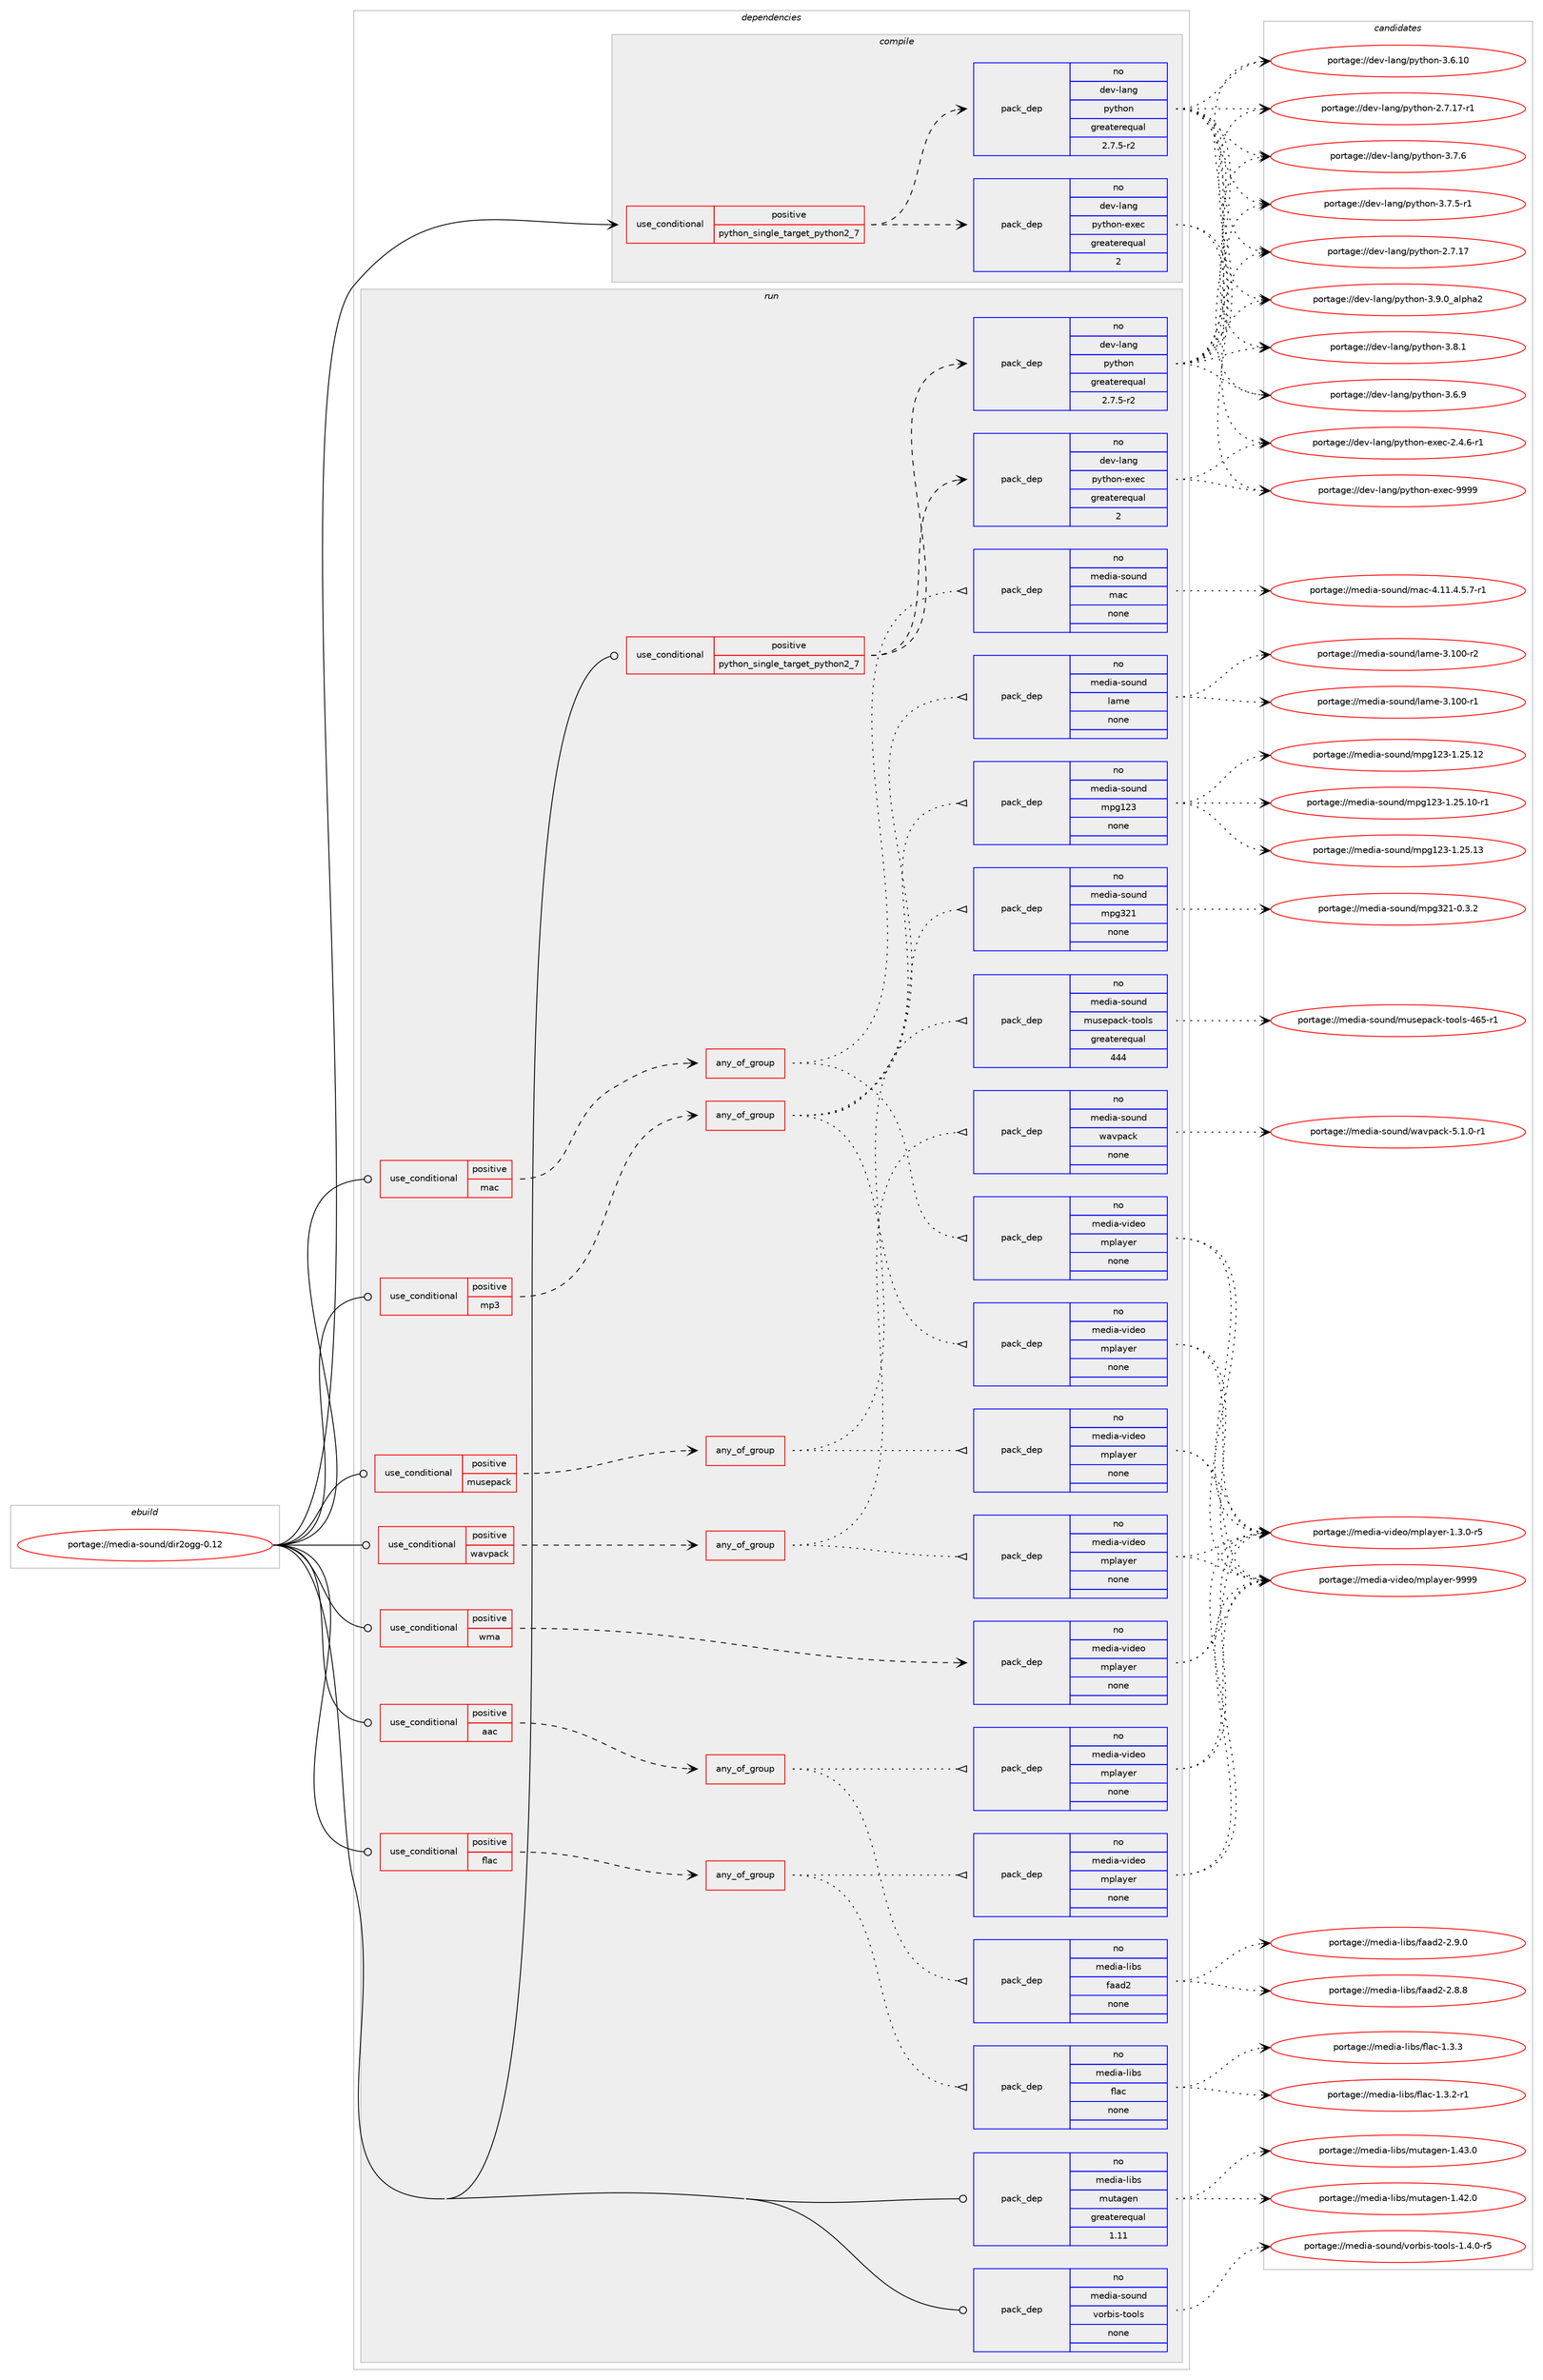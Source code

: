 digraph prolog {

# *************
# Graph options
# *************

newrank=true;
concentrate=true;
compound=true;
graph [rankdir=LR,fontname=Helvetica,fontsize=10,ranksep=1.5];#, ranksep=2.5, nodesep=0.2];
edge  [arrowhead=vee];
node  [fontname=Helvetica,fontsize=10];

# **********
# The ebuild
# **********

subgraph cluster_leftcol {
color=gray;
rank=same;
label=<<i>ebuild</i>>;
id [label="portage://media-sound/dir2ogg-0.12", color=red, width=4, href="../media-sound/dir2ogg-0.12.svg"];
}

# ****************
# The dependencies
# ****************

subgraph cluster_midcol {
color=gray;
label=<<i>dependencies</i>>;
subgraph cluster_compile {
fillcolor="#eeeeee";
style=filled;
label=<<i>compile</i>>;
subgraph cond44029 {
dependency194093 [label=<<TABLE BORDER="0" CELLBORDER="1" CELLSPACING="0" CELLPADDING="4"><TR><TD ROWSPAN="3" CELLPADDING="10">use_conditional</TD></TR><TR><TD>positive</TD></TR><TR><TD>python_single_target_python2_7</TD></TR></TABLE>>, shape=none, color=red];
subgraph pack147093 {
dependency194094 [label=<<TABLE BORDER="0" CELLBORDER="1" CELLSPACING="0" CELLPADDING="4" WIDTH="220"><TR><TD ROWSPAN="6" CELLPADDING="30">pack_dep</TD></TR><TR><TD WIDTH="110">no</TD></TR><TR><TD>dev-lang</TD></TR><TR><TD>python</TD></TR><TR><TD>greaterequal</TD></TR><TR><TD>2.7.5-r2</TD></TR></TABLE>>, shape=none, color=blue];
}
dependency194093:e -> dependency194094:w [weight=20,style="dashed",arrowhead="vee"];
subgraph pack147094 {
dependency194095 [label=<<TABLE BORDER="0" CELLBORDER="1" CELLSPACING="0" CELLPADDING="4" WIDTH="220"><TR><TD ROWSPAN="6" CELLPADDING="30">pack_dep</TD></TR><TR><TD WIDTH="110">no</TD></TR><TR><TD>dev-lang</TD></TR><TR><TD>python-exec</TD></TR><TR><TD>greaterequal</TD></TR><TR><TD>2</TD></TR></TABLE>>, shape=none, color=blue];
}
dependency194093:e -> dependency194095:w [weight=20,style="dashed",arrowhead="vee"];
}
id:e -> dependency194093:w [weight=20,style="solid",arrowhead="vee"];
}
subgraph cluster_compileandrun {
fillcolor="#eeeeee";
style=filled;
label=<<i>compile and run</i>>;
}
subgraph cluster_run {
fillcolor="#eeeeee";
style=filled;
label=<<i>run</i>>;
subgraph cond44030 {
dependency194096 [label=<<TABLE BORDER="0" CELLBORDER="1" CELLSPACING="0" CELLPADDING="4"><TR><TD ROWSPAN="3" CELLPADDING="10">use_conditional</TD></TR><TR><TD>positive</TD></TR><TR><TD>aac</TD></TR></TABLE>>, shape=none, color=red];
subgraph any2821 {
dependency194097 [label=<<TABLE BORDER="0" CELLBORDER="1" CELLSPACING="0" CELLPADDING="4"><TR><TD CELLPADDING="10">any_of_group</TD></TR></TABLE>>, shape=none, color=red];subgraph pack147095 {
dependency194098 [label=<<TABLE BORDER="0" CELLBORDER="1" CELLSPACING="0" CELLPADDING="4" WIDTH="220"><TR><TD ROWSPAN="6" CELLPADDING="30">pack_dep</TD></TR><TR><TD WIDTH="110">no</TD></TR><TR><TD>media-libs</TD></TR><TR><TD>faad2</TD></TR><TR><TD>none</TD></TR><TR><TD></TD></TR></TABLE>>, shape=none, color=blue];
}
dependency194097:e -> dependency194098:w [weight=20,style="dotted",arrowhead="oinv"];
subgraph pack147096 {
dependency194099 [label=<<TABLE BORDER="0" CELLBORDER="1" CELLSPACING="0" CELLPADDING="4" WIDTH="220"><TR><TD ROWSPAN="6" CELLPADDING="30">pack_dep</TD></TR><TR><TD WIDTH="110">no</TD></TR><TR><TD>media-video</TD></TR><TR><TD>mplayer</TD></TR><TR><TD>none</TD></TR><TR><TD></TD></TR></TABLE>>, shape=none, color=blue];
}
dependency194097:e -> dependency194099:w [weight=20,style="dotted",arrowhead="oinv"];
}
dependency194096:e -> dependency194097:w [weight=20,style="dashed",arrowhead="vee"];
}
id:e -> dependency194096:w [weight=20,style="solid",arrowhead="odot"];
subgraph cond44031 {
dependency194100 [label=<<TABLE BORDER="0" CELLBORDER="1" CELLSPACING="0" CELLPADDING="4"><TR><TD ROWSPAN="3" CELLPADDING="10">use_conditional</TD></TR><TR><TD>positive</TD></TR><TR><TD>flac</TD></TR></TABLE>>, shape=none, color=red];
subgraph any2822 {
dependency194101 [label=<<TABLE BORDER="0" CELLBORDER="1" CELLSPACING="0" CELLPADDING="4"><TR><TD CELLPADDING="10">any_of_group</TD></TR></TABLE>>, shape=none, color=red];subgraph pack147097 {
dependency194102 [label=<<TABLE BORDER="0" CELLBORDER="1" CELLSPACING="0" CELLPADDING="4" WIDTH="220"><TR><TD ROWSPAN="6" CELLPADDING="30">pack_dep</TD></TR><TR><TD WIDTH="110">no</TD></TR><TR><TD>media-libs</TD></TR><TR><TD>flac</TD></TR><TR><TD>none</TD></TR><TR><TD></TD></TR></TABLE>>, shape=none, color=blue];
}
dependency194101:e -> dependency194102:w [weight=20,style="dotted",arrowhead="oinv"];
subgraph pack147098 {
dependency194103 [label=<<TABLE BORDER="0" CELLBORDER="1" CELLSPACING="0" CELLPADDING="4" WIDTH="220"><TR><TD ROWSPAN="6" CELLPADDING="30">pack_dep</TD></TR><TR><TD WIDTH="110">no</TD></TR><TR><TD>media-video</TD></TR><TR><TD>mplayer</TD></TR><TR><TD>none</TD></TR><TR><TD></TD></TR></TABLE>>, shape=none, color=blue];
}
dependency194101:e -> dependency194103:w [weight=20,style="dotted",arrowhead="oinv"];
}
dependency194100:e -> dependency194101:w [weight=20,style="dashed",arrowhead="vee"];
}
id:e -> dependency194100:w [weight=20,style="solid",arrowhead="odot"];
subgraph cond44032 {
dependency194104 [label=<<TABLE BORDER="0" CELLBORDER="1" CELLSPACING="0" CELLPADDING="4"><TR><TD ROWSPAN="3" CELLPADDING="10">use_conditional</TD></TR><TR><TD>positive</TD></TR><TR><TD>mac</TD></TR></TABLE>>, shape=none, color=red];
subgraph any2823 {
dependency194105 [label=<<TABLE BORDER="0" CELLBORDER="1" CELLSPACING="0" CELLPADDING="4"><TR><TD CELLPADDING="10">any_of_group</TD></TR></TABLE>>, shape=none, color=red];subgraph pack147099 {
dependency194106 [label=<<TABLE BORDER="0" CELLBORDER="1" CELLSPACING="0" CELLPADDING="4" WIDTH="220"><TR><TD ROWSPAN="6" CELLPADDING="30">pack_dep</TD></TR><TR><TD WIDTH="110">no</TD></TR><TR><TD>media-sound</TD></TR><TR><TD>mac</TD></TR><TR><TD>none</TD></TR><TR><TD></TD></TR></TABLE>>, shape=none, color=blue];
}
dependency194105:e -> dependency194106:w [weight=20,style="dotted",arrowhead="oinv"];
subgraph pack147100 {
dependency194107 [label=<<TABLE BORDER="0" CELLBORDER="1" CELLSPACING="0" CELLPADDING="4" WIDTH="220"><TR><TD ROWSPAN="6" CELLPADDING="30">pack_dep</TD></TR><TR><TD WIDTH="110">no</TD></TR><TR><TD>media-video</TD></TR><TR><TD>mplayer</TD></TR><TR><TD>none</TD></TR><TR><TD></TD></TR></TABLE>>, shape=none, color=blue];
}
dependency194105:e -> dependency194107:w [weight=20,style="dotted",arrowhead="oinv"];
}
dependency194104:e -> dependency194105:w [weight=20,style="dashed",arrowhead="vee"];
}
id:e -> dependency194104:w [weight=20,style="solid",arrowhead="odot"];
subgraph cond44033 {
dependency194108 [label=<<TABLE BORDER="0" CELLBORDER="1" CELLSPACING="0" CELLPADDING="4"><TR><TD ROWSPAN="3" CELLPADDING="10">use_conditional</TD></TR><TR><TD>positive</TD></TR><TR><TD>mp3</TD></TR></TABLE>>, shape=none, color=red];
subgraph any2824 {
dependency194109 [label=<<TABLE BORDER="0" CELLBORDER="1" CELLSPACING="0" CELLPADDING="4"><TR><TD CELLPADDING="10">any_of_group</TD></TR></TABLE>>, shape=none, color=red];subgraph pack147101 {
dependency194110 [label=<<TABLE BORDER="0" CELLBORDER="1" CELLSPACING="0" CELLPADDING="4" WIDTH="220"><TR><TD ROWSPAN="6" CELLPADDING="30">pack_dep</TD></TR><TR><TD WIDTH="110">no</TD></TR><TR><TD>media-sound</TD></TR><TR><TD>mpg123</TD></TR><TR><TD>none</TD></TR><TR><TD></TD></TR></TABLE>>, shape=none, color=blue];
}
dependency194109:e -> dependency194110:w [weight=20,style="dotted",arrowhead="oinv"];
subgraph pack147102 {
dependency194111 [label=<<TABLE BORDER="0" CELLBORDER="1" CELLSPACING="0" CELLPADDING="4" WIDTH="220"><TR><TD ROWSPAN="6" CELLPADDING="30">pack_dep</TD></TR><TR><TD WIDTH="110">no</TD></TR><TR><TD>media-sound</TD></TR><TR><TD>lame</TD></TR><TR><TD>none</TD></TR><TR><TD></TD></TR></TABLE>>, shape=none, color=blue];
}
dependency194109:e -> dependency194111:w [weight=20,style="dotted",arrowhead="oinv"];
subgraph pack147103 {
dependency194112 [label=<<TABLE BORDER="0" CELLBORDER="1" CELLSPACING="0" CELLPADDING="4" WIDTH="220"><TR><TD ROWSPAN="6" CELLPADDING="30">pack_dep</TD></TR><TR><TD WIDTH="110">no</TD></TR><TR><TD>media-video</TD></TR><TR><TD>mplayer</TD></TR><TR><TD>none</TD></TR><TR><TD></TD></TR></TABLE>>, shape=none, color=blue];
}
dependency194109:e -> dependency194112:w [weight=20,style="dotted",arrowhead="oinv"];
subgraph pack147104 {
dependency194113 [label=<<TABLE BORDER="0" CELLBORDER="1" CELLSPACING="0" CELLPADDING="4" WIDTH="220"><TR><TD ROWSPAN="6" CELLPADDING="30">pack_dep</TD></TR><TR><TD WIDTH="110">no</TD></TR><TR><TD>media-sound</TD></TR><TR><TD>mpg321</TD></TR><TR><TD>none</TD></TR><TR><TD></TD></TR></TABLE>>, shape=none, color=blue];
}
dependency194109:e -> dependency194113:w [weight=20,style="dotted",arrowhead="oinv"];
}
dependency194108:e -> dependency194109:w [weight=20,style="dashed",arrowhead="vee"];
}
id:e -> dependency194108:w [weight=20,style="solid",arrowhead="odot"];
subgraph cond44034 {
dependency194114 [label=<<TABLE BORDER="0" CELLBORDER="1" CELLSPACING="0" CELLPADDING="4"><TR><TD ROWSPAN="3" CELLPADDING="10">use_conditional</TD></TR><TR><TD>positive</TD></TR><TR><TD>musepack</TD></TR></TABLE>>, shape=none, color=red];
subgraph any2825 {
dependency194115 [label=<<TABLE BORDER="0" CELLBORDER="1" CELLSPACING="0" CELLPADDING="4"><TR><TD CELLPADDING="10">any_of_group</TD></TR></TABLE>>, shape=none, color=red];subgraph pack147105 {
dependency194116 [label=<<TABLE BORDER="0" CELLBORDER="1" CELLSPACING="0" CELLPADDING="4" WIDTH="220"><TR><TD ROWSPAN="6" CELLPADDING="30">pack_dep</TD></TR><TR><TD WIDTH="110">no</TD></TR><TR><TD>media-sound</TD></TR><TR><TD>musepack-tools</TD></TR><TR><TD>greaterequal</TD></TR><TR><TD>444</TD></TR></TABLE>>, shape=none, color=blue];
}
dependency194115:e -> dependency194116:w [weight=20,style="dotted",arrowhead="oinv"];
subgraph pack147106 {
dependency194117 [label=<<TABLE BORDER="0" CELLBORDER="1" CELLSPACING="0" CELLPADDING="4" WIDTH="220"><TR><TD ROWSPAN="6" CELLPADDING="30">pack_dep</TD></TR><TR><TD WIDTH="110">no</TD></TR><TR><TD>media-video</TD></TR><TR><TD>mplayer</TD></TR><TR><TD>none</TD></TR><TR><TD></TD></TR></TABLE>>, shape=none, color=blue];
}
dependency194115:e -> dependency194117:w [weight=20,style="dotted",arrowhead="oinv"];
}
dependency194114:e -> dependency194115:w [weight=20,style="dashed",arrowhead="vee"];
}
id:e -> dependency194114:w [weight=20,style="solid",arrowhead="odot"];
subgraph cond44035 {
dependency194118 [label=<<TABLE BORDER="0" CELLBORDER="1" CELLSPACING="0" CELLPADDING="4"><TR><TD ROWSPAN="3" CELLPADDING="10">use_conditional</TD></TR><TR><TD>positive</TD></TR><TR><TD>python_single_target_python2_7</TD></TR></TABLE>>, shape=none, color=red];
subgraph pack147107 {
dependency194119 [label=<<TABLE BORDER="0" CELLBORDER="1" CELLSPACING="0" CELLPADDING="4" WIDTH="220"><TR><TD ROWSPAN="6" CELLPADDING="30">pack_dep</TD></TR><TR><TD WIDTH="110">no</TD></TR><TR><TD>dev-lang</TD></TR><TR><TD>python</TD></TR><TR><TD>greaterequal</TD></TR><TR><TD>2.7.5-r2</TD></TR></TABLE>>, shape=none, color=blue];
}
dependency194118:e -> dependency194119:w [weight=20,style="dashed",arrowhead="vee"];
subgraph pack147108 {
dependency194120 [label=<<TABLE BORDER="0" CELLBORDER="1" CELLSPACING="0" CELLPADDING="4" WIDTH="220"><TR><TD ROWSPAN="6" CELLPADDING="30">pack_dep</TD></TR><TR><TD WIDTH="110">no</TD></TR><TR><TD>dev-lang</TD></TR><TR><TD>python-exec</TD></TR><TR><TD>greaterequal</TD></TR><TR><TD>2</TD></TR></TABLE>>, shape=none, color=blue];
}
dependency194118:e -> dependency194120:w [weight=20,style="dashed",arrowhead="vee"];
}
id:e -> dependency194118:w [weight=20,style="solid",arrowhead="odot"];
subgraph cond44036 {
dependency194121 [label=<<TABLE BORDER="0" CELLBORDER="1" CELLSPACING="0" CELLPADDING="4"><TR><TD ROWSPAN="3" CELLPADDING="10">use_conditional</TD></TR><TR><TD>positive</TD></TR><TR><TD>wavpack</TD></TR></TABLE>>, shape=none, color=red];
subgraph any2826 {
dependency194122 [label=<<TABLE BORDER="0" CELLBORDER="1" CELLSPACING="0" CELLPADDING="4"><TR><TD CELLPADDING="10">any_of_group</TD></TR></TABLE>>, shape=none, color=red];subgraph pack147109 {
dependency194123 [label=<<TABLE BORDER="0" CELLBORDER="1" CELLSPACING="0" CELLPADDING="4" WIDTH="220"><TR><TD ROWSPAN="6" CELLPADDING="30">pack_dep</TD></TR><TR><TD WIDTH="110">no</TD></TR><TR><TD>media-sound</TD></TR><TR><TD>wavpack</TD></TR><TR><TD>none</TD></TR><TR><TD></TD></TR></TABLE>>, shape=none, color=blue];
}
dependency194122:e -> dependency194123:w [weight=20,style="dotted",arrowhead="oinv"];
subgraph pack147110 {
dependency194124 [label=<<TABLE BORDER="0" CELLBORDER="1" CELLSPACING="0" CELLPADDING="4" WIDTH="220"><TR><TD ROWSPAN="6" CELLPADDING="30">pack_dep</TD></TR><TR><TD WIDTH="110">no</TD></TR><TR><TD>media-video</TD></TR><TR><TD>mplayer</TD></TR><TR><TD>none</TD></TR><TR><TD></TD></TR></TABLE>>, shape=none, color=blue];
}
dependency194122:e -> dependency194124:w [weight=20,style="dotted",arrowhead="oinv"];
}
dependency194121:e -> dependency194122:w [weight=20,style="dashed",arrowhead="vee"];
}
id:e -> dependency194121:w [weight=20,style="solid",arrowhead="odot"];
subgraph cond44037 {
dependency194125 [label=<<TABLE BORDER="0" CELLBORDER="1" CELLSPACING="0" CELLPADDING="4"><TR><TD ROWSPAN="3" CELLPADDING="10">use_conditional</TD></TR><TR><TD>positive</TD></TR><TR><TD>wma</TD></TR></TABLE>>, shape=none, color=red];
subgraph pack147111 {
dependency194126 [label=<<TABLE BORDER="0" CELLBORDER="1" CELLSPACING="0" CELLPADDING="4" WIDTH="220"><TR><TD ROWSPAN="6" CELLPADDING="30">pack_dep</TD></TR><TR><TD WIDTH="110">no</TD></TR><TR><TD>media-video</TD></TR><TR><TD>mplayer</TD></TR><TR><TD>none</TD></TR><TR><TD></TD></TR></TABLE>>, shape=none, color=blue];
}
dependency194125:e -> dependency194126:w [weight=20,style="dashed",arrowhead="vee"];
}
id:e -> dependency194125:w [weight=20,style="solid",arrowhead="odot"];
subgraph pack147112 {
dependency194127 [label=<<TABLE BORDER="0" CELLBORDER="1" CELLSPACING="0" CELLPADDING="4" WIDTH="220"><TR><TD ROWSPAN="6" CELLPADDING="30">pack_dep</TD></TR><TR><TD WIDTH="110">no</TD></TR><TR><TD>media-libs</TD></TR><TR><TD>mutagen</TD></TR><TR><TD>greaterequal</TD></TR><TR><TD>1.11</TD></TR></TABLE>>, shape=none, color=blue];
}
id:e -> dependency194127:w [weight=20,style="solid",arrowhead="odot"];
subgraph pack147113 {
dependency194128 [label=<<TABLE BORDER="0" CELLBORDER="1" CELLSPACING="0" CELLPADDING="4" WIDTH="220"><TR><TD ROWSPAN="6" CELLPADDING="30">pack_dep</TD></TR><TR><TD WIDTH="110">no</TD></TR><TR><TD>media-sound</TD></TR><TR><TD>vorbis-tools</TD></TR><TR><TD>none</TD></TR><TR><TD></TD></TR></TABLE>>, shape=none, color=blue];
}
id:e -> dependency194128:w [weight=20,style="solid",arrowhead="odot"];
}
}

# **************
# The candidates
# **************

subgraph cluster_choices {
rank=same;
color=gray;
label=<<i>candidates</i>>;

subgraph choice147093 {
color=black;
nodesep=1;
choice10010111845108971101034711212111610411111045514657464895971081121049750 [label="portage://dev-lang/python-3.9.0_alpha2", color=red, width=4,href="../dev-lang/python-3.9.0_alpha2.svg"];
choice100101118451089711010347112121116104111110455146564649 [label="portage://dev-lang/python-3.8.1", color=red, width=4,href="../dev-lang/python-3.8.1.svg"];
choice100101118451089711010347112121116104111110455146554654 [label="portage://dev-lang/python-3.7.6", color=red, width=4,href="../dev-lang/python-3.7.6.svg"];
choice1001011184510897110103471121211161041111104551465546534511449 [label="portage://dev-lang/python-3.7.5-r1", color=red, width=4,href="../dev-lang/python-3.7.5-r1.svg"];
choice100101118451089711010347112121116104111110455146544657 [label="portage://dev-lang/python-3.6.9", color=red, width=4,href="../dev-lang/python-3.6.9.svg"];
choice10010111845108971101034711212111610411111045514654464948 [label="portage://dev-lang/python-3.6.10", color=red, width=4,href="../dev-lang/python-3.6.10.svg"];
choice100101118451089711010347112121116104111110455046554649554511449 [label="portage://dev-lang/python-2.7.17-r1", color=red, width=4,href="../dev-lang/python-2.7.17-r1.svg"];
choice10010111845108971101034711212111610411111045504655464955 [label="portage://dev-lang/python-2.7.17", color=red, width=4,href="../dev-lang/python-2.7.17.svg"];
dependency194094:e -> choice10010111845108971101034711212111610411111045514657464895971081121049750:w [style=dotted,weight="100"];
dependency194094:e -> choice100101118451089711010347112121116104111110455146564649:w [style=dotted,weight="100"];
dependency194094:e -> choice100101118451089711010347112121116104111110455146554654:w [style=dotted,weight="100"];
dependency194094:e -> choice1001011184510897110103471121211161041111104551465546534511449:w [style=dotted,weight="100"];
dependency194094:e -> choice100101118451089711010347112121116104111110455146544657:w [style=dotted,weight="100"];
dependency194094:e -> choice10010111845108971101034711212111610411111045514654464948:w [style=dotted,weight="100"];
dependency194094:e -> choice100101118451089711010347112121116104111110455046554649554511449:w [style=dotted,weight="100"];
dependency194094:e -> choice10010111845108971101034711212111610411111045504655464955:w [style=dotted,weight="100"];
}
subgraph choice147094 {
color=black;
nodesep=1;
choice10010111845108971101034711212111610411111045101120101994557575757 [label="portage://dev-lang/python-exec-9999", color=red, width=4,href="../dev-lang/python-exec-9999.svg"];
choice10010111845108971101034711212111610411111045101120101994550465246544511449 [label="portage://dev-lang/python-exec-2.4.6-r1", color=red, width=4,href="../dev-lang/python-exec-2.4.6-r1.svg"];
dependency194095:e -> choice10010111845108971101034711212111610411111045101120101994557575757:w [style=dotted,weight="100"];
dependency194095:e -> choice10010111845108971101034711212111610411111045101120101994550465246544511449:w [style=dotted,weight="100"];
}
subgraph choice147095 {
color=black;
nodesep=1;
choice10910110010597451081059811547102979710050455046574648 [label="portage://media-libs/faad2-2.9.0", color=red, width=4,href="../media-libs/faad2-2.9.0.svg"];
choice10910110010597451081059811547102979710050455046564656 [label="portage://media-libs/faad2-2.8.8", color=red, width=4,href="../media-libs/faad2-2.8.8.svg"];
dependency194098:e -> choice10910110010597451081059811547102979710050455046574648:w [style=dotted,weight="100"];
dependency194098:e -> choice10910110010597451081059811547102979710050455046564656:w [style=dotted,weight="100"];
}
subgraph choice147096 {
color=black;
nodesep=1;
choice109101100105974511810510010111147109112108971211011144557575757 [label="portage://media-video/mplayer-9999", color=red, width=4,href="../media-video/mplayer-9999.svg"];
choice109101100105974511810510010111147109112108971211011144549465146484511453 [label="portage://media-video/mplayer-1.3.0-r5", color=red, width=4,href="../media-video/mplayer-1.3.0-r5.svg"];
dependency194099:e -> choice109101100105974511810510010111147109112108971211011144557575757:w [style=dotted,weight="100"];
dependency194099:e -> choice109101100105974511810510010111147109112108971211011144549465146484511453:w [style=dotted,weight="100"];
}
subgraph choice147097 {
color=black;
nodesep=1;
choice109101100105974510810598115471021089799454946514651 [label="portage://media-libs/flac-1.3.3", color=red, width=4,href="../media-libs/flac-1.3.3.svg"];
choice1091011001059745108105981154710210897994549465146504511449 [label="portage://media-libs/flac-1.3.2-r1", color=red, width=4,href="../media-libs/flac-1.3.2-r1.svg"];
dependency194102:e -> choice109101100105974510810598115471021089799454946514651:w [style=dotted,weight="100"];
dependency194102:e -> choice1091011001059745108105981154710210897994549465146504511449:w [style=dotted,weight="100"];
}
subgraph choice147098 {
color=black;
nodesep=1;
choice109101100105974511810510010111147109112108971211011144557575757 [label="portage://media-video/mplayer-9999", color=red, width=4,href="../media-video/mplayer-9999.svg"];
choice109101100105974511810510010111147109112108971211011144549465146484511453 [label="portage://media-video/mplayer-1.3.0-r5", color=red, width=4,href="../media-video/mplayer-1.3.0-r5.svg"];
dependency194103:e -> choice109101100105974511810510010111147109112108971211011144557575757:w [style=dotted,weight="100"];
dependency194103:e -> choice109101100105974511810510010111147109112108971211011144549465146484511453:w [style=dotted,weight="100"];
}
subgraph choice147099 {
color=black;
nodesep=1;
choice109101100105974511511111711010047109979945524649494652465346554511449 [label="portage://media-sound/mac-4.11.4.5.7-r1", color=red, width=4,href="../media-sound/mac-4.11.4.5.7-r1.svg"];
dependency194106:e -> choice109101100105974511511111711010047109979945524649494652465346554511449:w [style=dotted,weight="100"];
}
subgraph choice147100 {
color=black;
nodesep=1;
choice109101100105974511810510010111147109112108971211011144557575757 [label="portage://media-video/mplayer-9999", color=red, width=4,href="../media-video/mplayer-9999.svg"];
choice109101100105974511810510010111147109112108971211011144549465146484511453 [label="portage://media-video/mplayer-1.3.0-r5", color=red, width=4,href="../media-video/mplayer-1.3.0-r5.svg"];
dependency194107:e -> choice109101100105974511810510010111147109112108971211011144557575757:w [style=dotted,weight="100"];
dependency194107:e -> choice109101100105974511810510010111147109112108971211011144549465146484511453:w [style=dotted,weight="100"];
}
subgraph choice147101 {
color=black;
nodesep=1;
choice1091011001059745115111117110100471091121034950514549465053464951 [label="portage://media-sound/mpg123-1.25.13", color=red, width=4,href="../media-sound/mpg123-1.25.13.svg"];
choice1091011001059745115111117110100471091121034950514549465053464950 [label="portage://media-sound/mpg123-1.25.12", color=red, width=4,href="../media-sound/mpg123-1.25.12.svg"];
choice10910110010597451151111171101004710911210349505145494650534649484511449 [label="portage://media-sound/mpg123-1.25.10-r1", color=red, width=4,href="../media-sound/mpg123-1.25.10-r1.svg"];
dependency194110:e -> choice1091011001059745115111117110100471091121034950514549465053464951:w [style=dotted,weight="100"];
dependency194110:e -> choice1091011001059745115111117110100471091121034950514549465053464950:w [style=dotted,weight="100"];
dependency194110:e -> choice10910110010597451151111171101004710911210349505145494650534649484511449:w [style=dotted,weight="100"];
}
subgraph choice147102 {
color=black;
nodesep=1;
choice109101100105974511511111711010047108971091014551464948484511450 [label="portage://media-sound/lame-3.100-r2", color=red, width=4,href="../media-sound/lame-3.100-r2.svg"];
choice109101100105974511511111711010047108971091014551464948484511449 [label="portage://media-sound/lame-3.100-r1", color=red, width=4,href="../media-sound/lame-3.100-r1.svg"];
dependency194111:e -> choice109101100105974511511111711010047108971091014551464948484511450:w [style=dotted,weight="100"];
dependency194111:e -> choice109101100105974511511111711010047108971091014551464948484511449:w [style=dotted,weight="100"];
}
subgraph choice147103 {
color=black;
nodesep=1;
choice109101100105974511810510010111147109112108971211011144557575757 [label="portage://media-video/mplayer-9999", color=red, width=4,href="../media-video/mplayer-9999.svg"];
choice109101100105974511810510010111147109112108971211011144549465146484511453 [label="portage://media-video/mplayer-1.3.0-r5", color=red, width=4,href="../media-video/mplayer-1.3.0-r5.svg"];
dependency194112:e -> choice109101100105974511810510010111147109112108971211011144557575757:w [style=dotted,weight="100"];
dependency194112:e -> choice109101100105974511810510010111147109112108971211011144549465146484511453:w [style=dotted,weight="100"];
}
subgraph choice147104 {
color=black;
nodesep=1;
choice109101100105974511511111711010047109112103515049454846514650 [label="portage://media-sound/mpg321-0.3.2", color=red, width=4,href="../media-sound/mpg321-0.3.2.svg"];
dependency194113:e -> choice109101100105974511511111711010047109112103515049454846514650:w [style=dotted,weight="100"];
}
subgraph choice147105 {
color=black;
nodesep=1;
choice109101100105974511511111711010047109117115101112979910745116111111108115455254534511449 [label="portage://media-sound/musepack-tools-465-r1", color=red, width=4,href="../media-sound/musepack-tools-465-r1.svg"];
dependency194116:e -> choice109101100105974511511111711010047109117115101112979910745116111111108115455254534511449:w [style=dotted,weight="100"];
}
subgraph choice147106 {
color=black;
nodesep=1;
choice109101100105974511810510010111147109112108971211011144557575757 [label="portage://media-video/mplayer-9999", color=red, width=4,href="../media-video/mplayer-9999.svg"];
choice109101100105974511810510010111147109112108971211011144549465146484511453 [label="portage://media-video/mplayer-1.3.0-r5", color=red, width=4,href="../media-video/mplayer-1.3.0-r5.svg"];
dependency194117:e -> choice109101100105974511810510010111147109112108971211011144557575757:w [style=dotted,weight="100"];
dependency194117:e -> choice109101100105974511810510010111147109112108971211011144549465146484511453:w [style=dotted,weight="100"];
}
subgraph choice147107 {
color=black;
nodesep=1;
choice10010111845108971101034711212111610411111045514657464895971081121049750 [label="portage://dev-lang/python-3.9.0_alpha2", color=red, width=4,href="../dev-lang/python-3.9.0_alpha2.svg"];
choice100101118451089711010347112121116104111110455146564649 [label="portage://dev-lang/python-3.8.1", color=red, width=4,href="../dev-lang/python-3.8.1.svg"];
choice100101118451089711010347112121116104111110455146554654 [label="portage://dev-lang/python-3.7.6", color=red, width=4,href="../dev-lang/python-3.7.6.svg"];
choice1001011184510897110103471121211161041111104551465546534511449 [label="portage://dev-lang/python-3.7.5-r1", color=red, width=4,href="../dev-lang/python-3.7.5-r1.svg"];
choice100101118451089711010347112121116104111110455146544657 [label="portage://dev-lang/python-3.6.9", color=red, width=4,href="../dev-lang/python-3.6.9.svg"];
choice10010111845108971101034711212111610411111045514654464948 [label="portage://dev-lang/python-3.6.10", color=red, width=4,href="../dev-lang/python-3.6.10.svg"];
choice100101118451089711010347112121116104111110455046554649554511449 [label="portage://dev-lang/python-2.7.17-r1", color=red, width=4,href="../dev-lang/python-2.7.17-r1.svg"];
choice10010111845108971101034711212111610411111045504655464955 [label="portage://dev-lang/python-2.7.17", color=red, width=4,href="../dev-lang/python-2.7.17.svg"];
dependency194119:e -> choice10010111845108971101034711212111610411111045514657464895971081121049750:w [style=dotted,weight="100"];
dependency194119:e -> choice100101118451089711010347112121116104111110455146564649:w [style=dotted,weight="100"];
dependency194119:e -> choice100101118451089711010347112121116104111110455146554654:w [style=dotted,weight="100"];
dependency194119:e -> choice1001011184510897110103471121211161041111104551465546534511449:w [style=dotted,weight="100"];
dependency194119:e -> choice100101118451089711010347112121116104111110455146544657:w [style=dotted,weight="100"];
dependency194119:e -> choice10010111845108971101034711212111610411111045514654464948:w [style=dotted,weight="100"];
dependency194119:e -> choice100101118451089711010347112121116104111110455046554649554511449:w [style=dotted,weight="100"];
dependency194119:e -> choice10010111845108971101034711212111610411111045504655464955:w [style=dotted,weight="100"];
}
subgraph choice147108 {
color=black;
nodesep=1;
choice10010111845108971101034711212111610411111045101120101994557575757 [label="portage://dev-lang/python-exec-9999", color=red, width=4,href="../dev-lang/python-exec-9999.svg"];
choice10010111845108971101034711212111610411111045101120101994550465246544511449 [label="portage://dev-lang/python-exec-2.4.6-r1", color=red, width=4,href="../dev-lang/python-exec-2.4.6-r1.svg"];
dependency194120:e -> choice10010111845108971101034711212111610411111045101120101994557575757:w [style=dotted,weight="100"];
dependency194120:e -> choice10010111845108971101034711212111610411111045101120101994550465246544511449:w [style=dotted,weight="100"];
}
subgraph choice147109 {
color=black;
nodesep=1;
choice1091011001059745115111117110100471199711811297991074553464946484511449 [label="portage://media-sound/wavpack-5.1.0-r1", color=red, width=4,href="../media-sound/wavpack-5.1.0-r1.svg"];
dependency194123:e -> choice1091011001059745115111117110100471199711811297991074553464946484511449:w [style=dotted,weight="100"];
}
subgraph choice147110 {
color=black;
nodesep=1;
choice109101100105974511810510010111147109112108971211011144557575757 [label="portage://media-video/mplayer-9999", color=red, width=4,href="../media-video/mplayer-9999.svg"];
choice109101100105974511810510010111147109112108971211011144549465146484511453 [label="portage://media-video/mplayer-1.3.0-r5", color=red, width=4,href="../media-video/mplayer-1.3.0-r5.svg"];
dependency194124:e -> choice109101100105974511810510010111147109112108971211011144557575757:w [style=dotted,weight="100"];
dependency194124:e -> choice109101100105974511810510010111147109112108971211011144549465146484511453:w [style=dotted,weight="100"];
}
subgraph choice147111 {
color=black;
nodesep=1;
choice109101100105974511810510010111147109112108971211011144557575757 [label="portage://media-video/mplayer-9999", color=red, width=4,href="../media-video/mplayer-9999.svg"];
choice109101100105974511810510010111147109112108971211011144549465146484511453 [label="portage://media-video/mplayer-1.3.0-r5", color=red, width=4,href="../media-video/mplayer-1.3.0-r5.svg"];
dependency194126:e -> choice109101100105974511810510010111147109112108971211011144557575757:w [style=dotted,weight="100"];
dependency194126:e -> choice109101100105974511810510010111147109112108971211011144549465146484511453:w [style=dotted,weight="100"];
}
subgraph choice147112 {
color=black;
nodesep=1;
choice109101100105974510810598115471091171169710310111045494652514648 [label="portage://media-libs/mutagen-1.43.0", color=red, width=4,href="../media-libs/mutagen-1.43.0.svg"];
choice109101100105974510810598115471091171169710310111045494652504648 [label="portage://media-libs/mutagen-1.42.0", color=red, width=4,href="../media-libs/mutagen-1.42.0.svg"];
dependency194127:e -> choice109101100105974510810598115471091171169710310111045494652514648:w [style=dotted,weight="100"];
dependency194127:e -> choice109101100105974510810598115471091171169710310111045494652504648:w [style=dotted,weight="100"];
}
subgraph choice147113 {
color=black;
nodesep=1;
choice10910110010597451151111171101004711811111498105115451161111111081154549465246484511453 [label="portage://media-sound/vorbis-tools-1.4.0-r5", color=red, width=4,href="../media-sound/vorbis-tools-1.4.0-r5.svg"];
dependency194128:e -> choice10910110010597451151111171101004711811111498105115451161111111081154549465246484511453:w [style=dotted,weight="100"];
}
}

}

